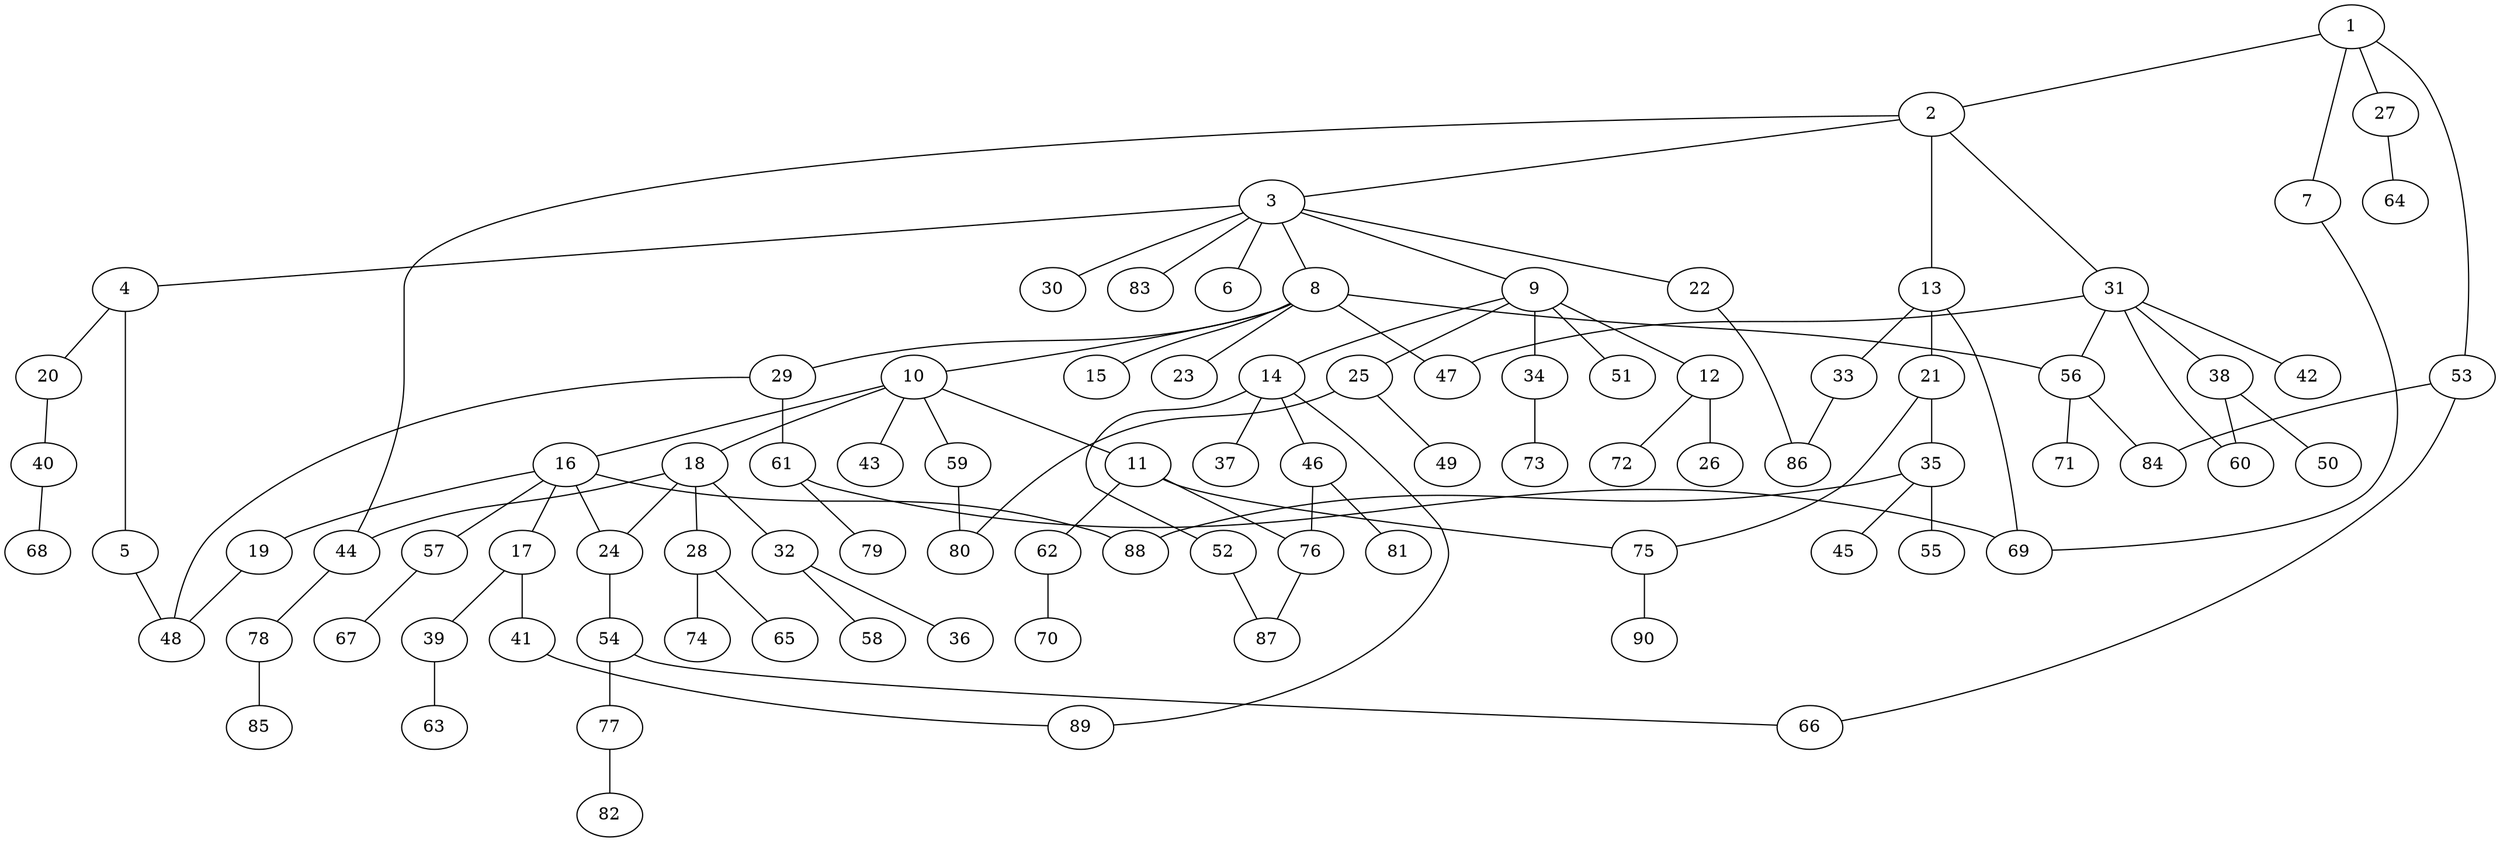 graph graphname {1--2
1--7
1--27
1--53
2--3
2--13
2--31
2--44
3--4
3--6
3--8
3--9
3--22
3--30
3--83
4--5
4--20
5--48
7--69
8--10
8--15
8--23
8--29
8--47
8--56
9--12
9--14
9--25
9--34
9--51
10--11
10--16
10--18
10--43
10--59
11--62
11--75
11--76
12--26
12--72
13--21
13--33
13--69
14--37
14--46
14--52
14--89
16--17
16--19
16--24
16--57
16--88
17--39
17--41
18--24
18--28
18--32
18--44
19--48
20--40
21--35
21--75
22--86
24--54
25--49
25--80
27--64
28--65
28--74
29--48
29--61
31--38
31--42
31--47
31--56
31--60
32--36
32--58
33--86
34--73
35--45
35--55
35--88
38--50
38--60
39--63
40--68
41--89
44--78
46--76
46--81
52--87
53--66
53--84
54--66
54--77
56--71
56--84
57--67
59--80
61--69
61--79
62--70
75--90
76--87
77--82
78--85
}